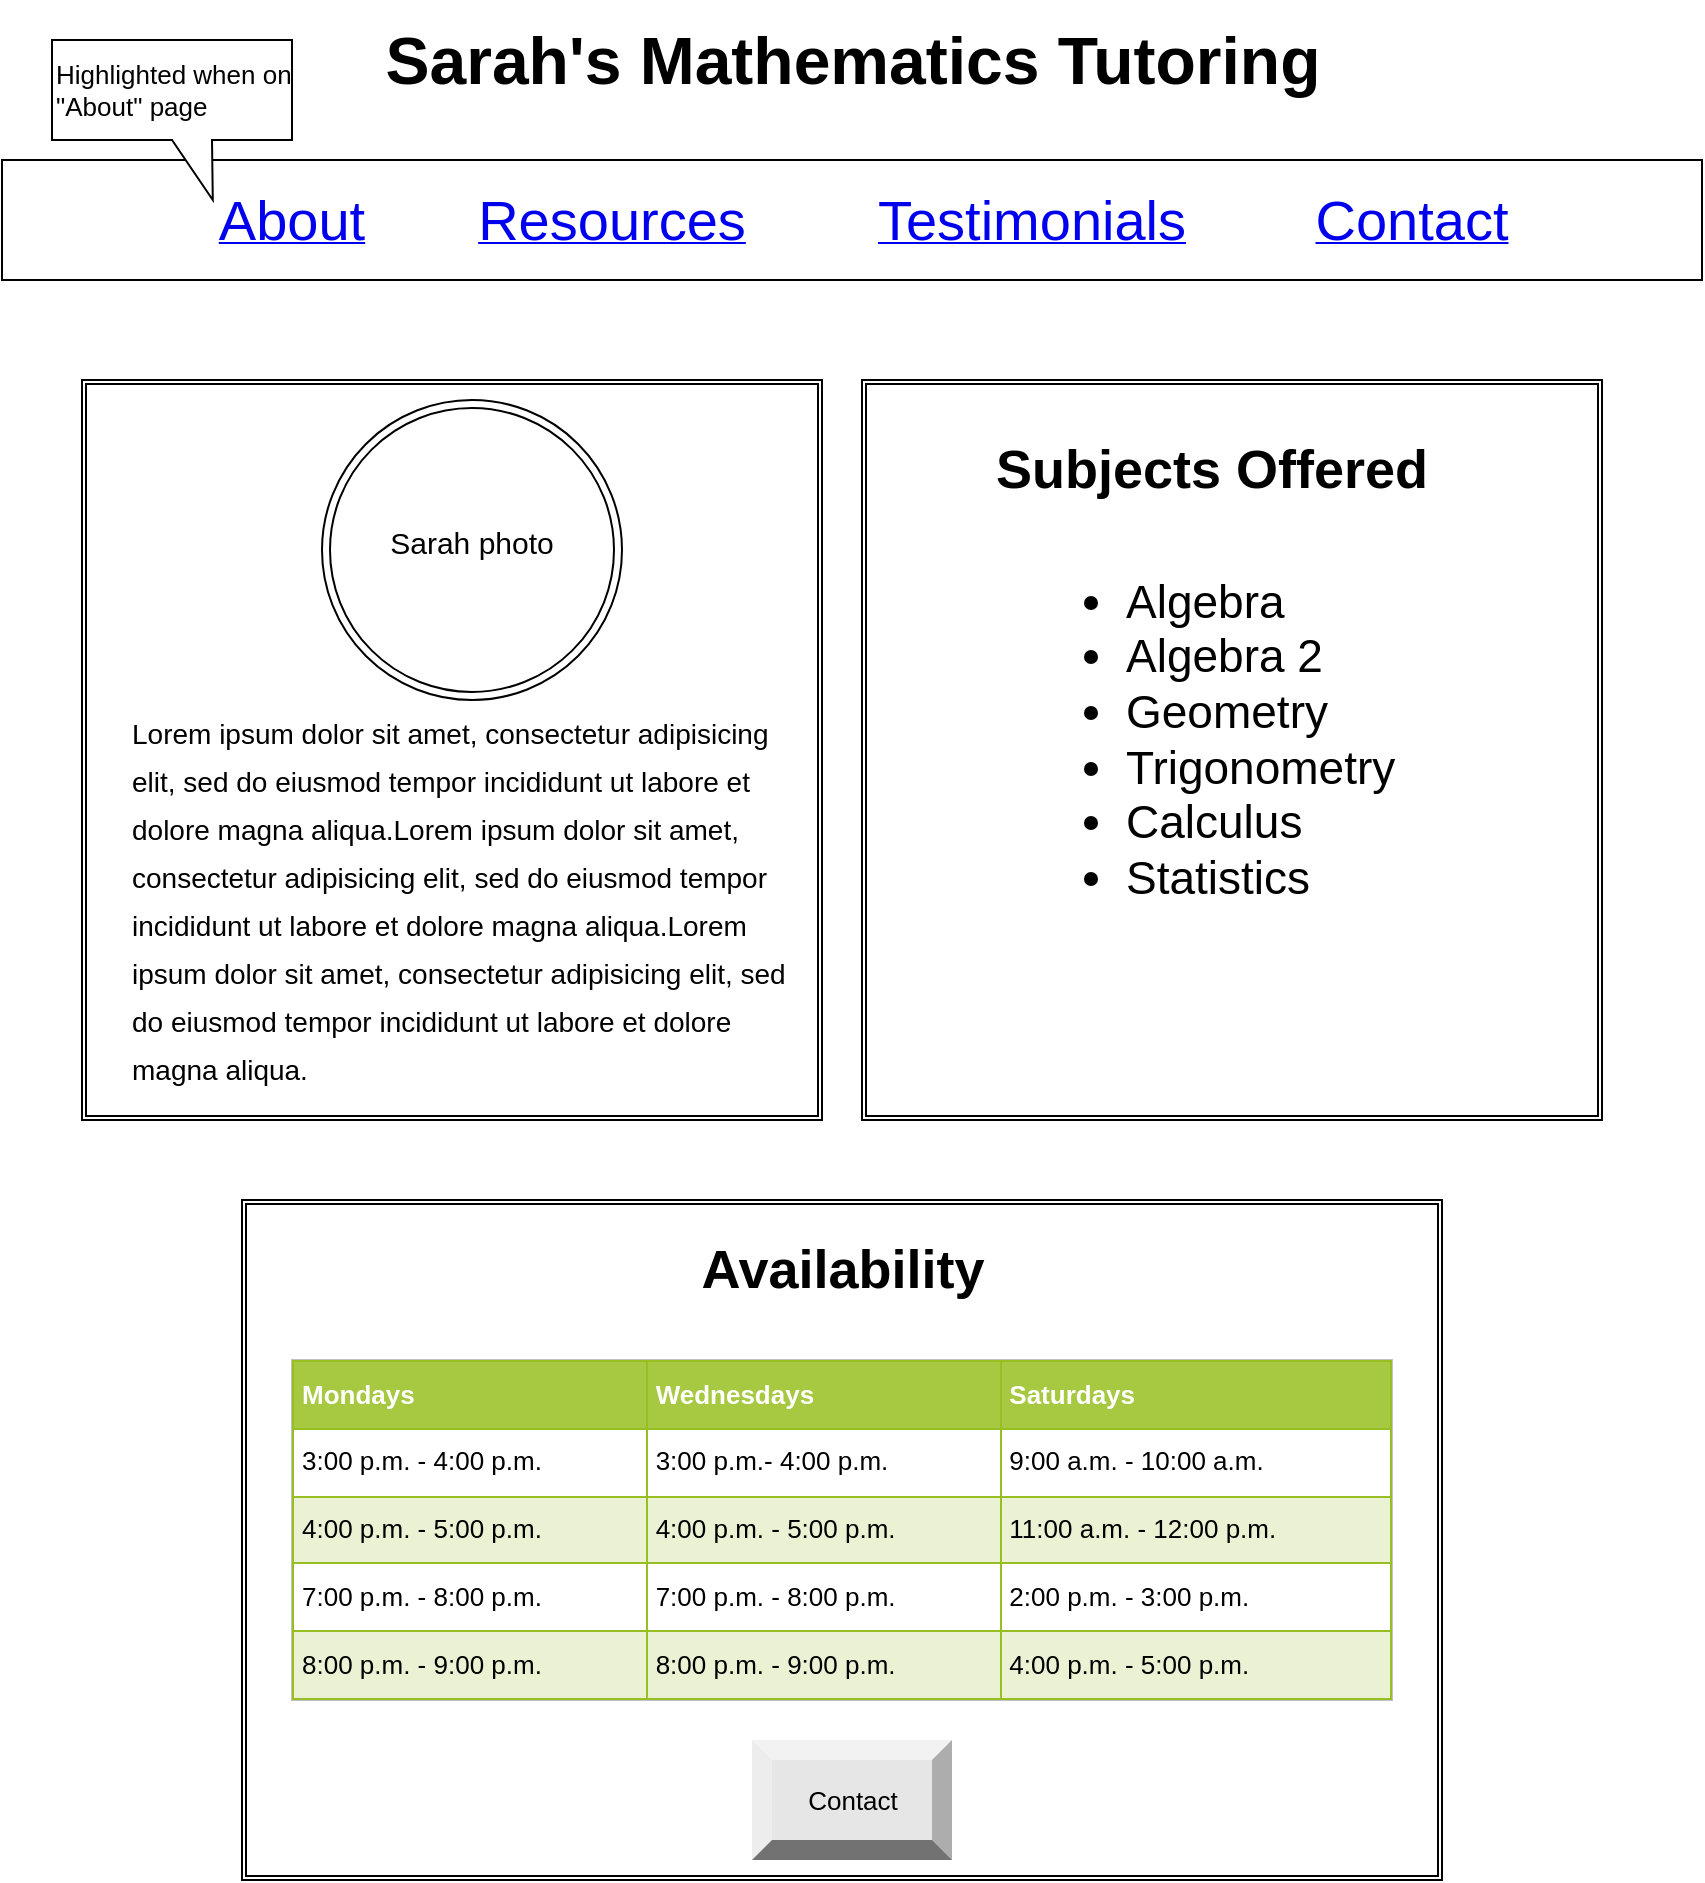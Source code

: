 <mxfile version="13.1.11" type="device"><diagram id="HY3h2QnMQoRczmUnkzMk" name="Page-1"><mxGraphModel dx="1422" dy="753" grid="1" gridSize="10" guides="1" tooltips="1" connect="1" arrows="1" fold="1" page="1" pageScale="1" pageWidth="850" pageHeight="1100" math="0" shadow="0"><root><mxCell id="0"/><mxCell id="1" parent="0"/><mxCell id="EfgyFLYu_05cxNpPPnBv-1" value="" style="rounded=0;whiteSpace=wrap;html=1;labelBackgroundColor=#009900;labelBorderColor=none;" vertex="1" parent="1"><mxGeometry y="100" width="850" height="60" as="geometry"/></mxCell><mxCell id="EfgyFLYu_05cxNpPPnBv-3" value="" style="shape=ext;double=1;whiteSpace=wrap;html=1;aspect=fixed;" vertex="1" parent="1"><mxGeometry x="40" y="210" width="370" height="370" as="geometry"/></mxCell><mxCell id="EfgyFLYu_05cxNpPPnBv-4" value="" style="shape=ext;double=1;whiteSpace=wrap;html=1;aspect=fixed;" vertex="1" parent="1"><mxGeometry x="430" y="210" width="370" height="370" as="geometry"/></mxCell><mxCell id="EfgyFLYu_05cxNpPPnBv-5" value="Sarah's Mathematics Tutoring" style="text;strokeColor=none;fillColor=none;html=1;fontSize=33;fontStyle=1;verticalAlign=middle;align=center;" vertex="1" parent="1"><mxGeometry x="180" y="20" width="490" height="60" as="geometry"/></mxCell><mxCell id="EfgyFLYu_05cxNpPPnBv-6" value="" style="ellipse;shape=doubleEllipse;whiteSpace=wrap;html=1;aspect=fixed;textDirection=rtl;" vertex="1" parent="1"><mxGeometry x="160" y="220" width="150" height="150" as="geometry"/></mxCell><mxCell id="EfgyFLYu_05cxNpPPnBv-12" value="&lt;span style=&quot;font-size: 15px&quot;&gt;Sarah photo&lt;/span&gt;" style="text;html=1;strokeColor=none;fillColor=none;align=center;verticalAlign=middle;whiteSpace=wrap;rounded=0;fontSize=33;" vertex="1" parent="1"><mxGeometry x="190" y="250" width="90" height="70" as="geometry"/></mxCell><mxCell id="EfgyFLYu_05cxNpPPnBv-23" value="&lt;ul style=&quot;font-size: 23px&quot;&gt;&lt;li style=&quot;font-size: 23px&quot;&gt;Algebra&lt;/li&gt;&lt;li style=&quot;font-size: 23px&quot;&gt;Algebra 2&lt;/li&gt;&lt;li style=&quot;font-size: 23px&quot;&gt;Geometry&lt;/li&gt;&lt;li style=&quot;font-size: 23px&quot;&gt;Trigonometry&lt;/li&gt;&lt;li style=&quot;font-size: 23px&quot;&gt;Calculus&lt;/li&gt;&lt;li style=&quot;font-size: 23px&quot;&gt;Statistics&lt;/li&gt;&lt;/ul&gt;" style="text;strokeColor=none;fillColor=none;html=1;whiteSpace=wrap;verticalAlign=middle;overflow=hidden;fontSize=23;" vertex="1" parent="1"><mxGeometry x="520" y="280" width="220" height="220" as="geometry"/></mxCell><UserObject label="&lt;font style=&quot;font-size: 28px&quot;&gt;About&lt;/font&gt;" link="https://www.draw.io" id="EfgyFLYu_05cxNpPPnBv-24"><mxCell style="text;html=1;strokeColor=none;fillColor=none;whiteSpace=wrap;align=center;verticalAlign=middle;fontColor=#0000EE;fontStyle=4;" vertex="1" parent="1"><mxGeometry x="60" y="100" width="170" height="60" as="geometry"/></mxCell></UserObject><UserObject label="&lt;font style=&quot;font-size: 28px&quot;&gt;Resources&lt;/font&gt;" link="https://www.draw.io" id="EfgyFLYu_05cxNpPPnBv-25"><mxCell style="text;html=1;strokeColor=none;fillColor=none;whiteSpace=wrap;align=center;verticalAlign=middle;fontColor=#0000EE;fontStyle=4;" vertex="1" parent="1"><mxGeometry x="220" y="100" width="170" height="60" as="geometry"/></mxCell></UserObject><UserObject label="&lt;font style=&quot;font-size: 28px&quot;&gt;Testimonials&lt;/font&gt;&lt;span style=&quot;color: rgba(0 , 0 , 0 , 0) ; font-family: monospace ; font-size: 0px&quot;&gt;%3CmxGraphModel%3E%3Croot%3E%3CmxCell%20id%3D%220%22%2F%3E%3CmxCell%20id%3D%221%22%20parent%3D%220%22%2F%3E%3CUserObject%20label%3D%22%26lt%3Bfont%20style%3D%26quot%3Bfont-size%3A%2028px%26quot%3B%26gt%3BResources%26lt%3B%2Ffont%26gt%3B%22%20link%3D%22https%3A%2F%2Fwww.draw.io%22%20id%3D%222%22%3E%3CmxCell%20style%3D%22text%3Bhtml%3D1%3BstrokeColor%3Dnone%3BfillColor%3Dnone%3BwhiteSpace%3Dwrap%3Balign%3Dcenter%3BverticalAlign%3Dmiddle%3BfontColor%3D%230000EE%3BfontStyle%3D4%3B%22%20vertex%3D%221%22%20parent%3D%221%22%3E%3CmxGeometry%20x%3D%22230%22%20y%3D%22100%22%20width%3D%22170%22%20height%3D%2260%22%20as%3D%22geometry%22%2F%3E%3C%2FmxCell%3E%3C%2FUserObject%3E%3C%2Froot%3E%3C%2FmxGraphModel%3E&lt;/span&gt;" link="https://www.draw.io" id="EfgyFLYu_05cxNpPPnBv-26"><mxCell style="text;html=1;strokeColor=none;fillColor=none;whiteSpace=wrap;align=center;verticalAlign=middle;fontColor=#0000EE;fontStyle=4;" vertex="1" parent="1"><mxGeometry x="430" y="100" width="170" height="60" as="geometry"/></mxCell></UserObject><UserObject label="&lt;font style=&quot;font-size: 28px&quot;&gt;Contact&lt;/font&gt;" link="https://www.draw.io" id="EfgyFLYu_05cxNpPPnBv-27"><mxCell style="text;html=1;strokeColor=none;fillColor=none;whiteSpace=wrap;align=center;verticalAlign=middle;fontColor=#0000EE;fontStyle=4;" vertex="1" parent="1"><mxGeometry x="620" y="100" width="170" height="60" as="geometry"/></mxCell></UserObject><mxCell id="EfgyFLYu_05cxNpPPnBv-29" value="&lt;h1 style=&quot;font-size: 20px&quot;&gt;&lt;/h1&gt;&lt;font style=&quot;font-size: 14px&quot;&gt;Lorem ipsum dolor&amp;nbsp;sit amet, consectetur adipisicing elit, sed do eiusmod tempor incididunt ut labore et dolore magna aliqua.Lorem ipsum dolor&amp;nbsp;sit amet, consectetur adipisicing elit, sed do eiusmod tempor incididunt ut labore et dolore magna aliqua.Lorem ipsum dolor&amp;nbsp;sit amet, consectetur adipisicing elit, sed do eiusmod tempor incididunt ut labore et dolore magna aliqua.&amp;nbsp;&lt;br&gt;&lt;/font&gt;" style="text;html=1;strokeColor=none;fillColor=none;spacing=5;spacingTop=-20;overflow=hidden;rounded=0;fontSize=20;align=left;whiteSpace=wrap;" vertex="1" parent="1"><mxGeometry x="60" y="370" width="345" height="240" as="geometry"/></mxCell><mxCell id="EfgyFLYu_05cxNpPPnBv-31" value="" style="shape=ext;double=1;rounded=0;whiteSpace=wrap;html=1;" vertex="1" parent="1"><mxGeometry x="120" y="620" width="600" height="340" as="geometry"/></mxCell><mxCell id="EfgyFLYu_05cxNpPPnBv-33" value="Subjects Offered" style="text;html=1;strokeColor=none;fillColor=none;align=center;verticalAlign=middle;whiteSpace=wrap;rounded=0;fontSize=27;fontStyle=1" vertex="1" parent="1"><mxGeometry x="495" y="225" width="220" height="60" as="geometry"/></mxCell><mxCell id="EfgyFLYu_05cxNpPPnBv-34" value="Availability" style="text;html=1;strokeColor=none;fillColor=none;align=center;verticalAlign=middle;whiteSpace=wrap;rounded=0;fontSize=27;fontStyle=1" vertex="1" parent="1"><mxGeometry x="327.5" y="640" width="185" height="30" as="geometry"/></mxCell><mxCell id="EfgyFLYu_05cxNpPPnBv-46" value="&lt;table border=&quot;1&quot; width=&quot;100%&quot; cellpadding=&quot;4&quot; style=&quot;width: 100% ; height: 100% ; border-collapse: collapse ; font-size: 13px&quot;&gt;&lt;tbody style=&quot;font-size: 13px&quot;&gt;&lt;tr style=&quot;background-color: rgb(167 , 201 , 66) ; color: rgb(255 , 255 , 255) ; border: 1px solid rgb(152 , 191 , 33) ; font-size: 13px&quot;&gt;&lt;th align=&quot;left&quot; style=&quot;font-size: 13px&quot;&gt;Mondays&lt;/th&gt;&lt;th align=&quot;left&quot; style=&quot;font-size: 13px&quot;&gt;Wednesdays&lt;/th&gt;&lt;th align=&quot;left&quot; style=&quot;font-size: 13px&quot;&gt;Saturdays&lt;/th&gt;&lt;/tr&gt;&lt;tr style=&quot;border: 1px solid rgb(152 , 191 , 33) ; font-size: 13px&quot;&gt;&lt;td style=&quot;font-size: 13px&quot;&gt;3:00 p.m. - 4:00 p.m.&lt;/td&gt;&lt;td style=&quot;font-size: 13px&quot;&gt;3:00 p.m.- 4:00 p.m.&lt;br&gt;&lt;/td&gt;&lt;td style=&quot;font-size: 13px&quot;&gt;9:00 a.m. - 10:00 a.m.&lt;/td&gt;&lt;/tr&gt;&lt;tr style=&quot;background-color: rgb(234 , 242 , 211) ; border: 1px solid rgb(152 , 191 , 33) ; font-size: 13px&quot;&gt;&lt;td&gt;4:00 p.m. - 5:00 p.m.&lt;span&gt;&#9;&lt;/span&gt;&lt;/td&gt;&lt;td&gt;4:00 p.m. - 5:00 p.m.&lt;span&gt;&#9;&lt;/span&gt;&lt;/td&gt;&lt;td&gt;11:00 a.m. - 12:00 p.m.&lt;span&gt;&#9;&lt;/span&gt;&lt;/td&gt;&lt;/tr&gt;&lt;tr style=&quot;border: 1px solid rgb(152 , 191 , 33) ; font-size: 13px&quot;&gt;&lt;td style=&quot;font-size: 13px&quot;&gt;7:00 p.m. - 8:00 p.m.&lt;/td&gt;&lt;td&gt;7:00 p.m. - 8:00 p.m.&lt;span&gt;&#9;&lt;/span&gt;&lt;/td&gt;&lt;td style=&quot;font-size: 13px&quot;&gt;2:00 p.m. - 3:00 p.m.&lt;/td&gt;&lt;/tr&gt;&lt;tr style=&quot;background-color: rgb(234 , 242 , 211) ; border: 1px solid rgb(152 , 191 , 33) ; font-size: 13px&quot;&gt;&lt;td style=&quot;font-size: 13px&quot;&gt;8:00 p.m. - 9:00 p.m.&lt;/td&gt;&lt;td&gt;8:00 p.m. - 9:00 p.m.&lt;span&gt;&#9;&lt;/span&gt;&lt;/td&gt;&lt;td&gt;4:00 p.m. - 5:00 p.m.&lt;br&gt;&lt;/td&gt;&lt;/tr&gt;&lt;/tbody&gt;&lt;/table&gt;" style="text;html=1;strokeColor=#c0c0c0;fillColor=#ffffff;overflow=fill;rounded=0;fontSize=13;align=left;" vertex="1" parent="1"><mxGeometry x="145" y="700" width="550" height="170" as="geometry"/></mxCell><mxCell id="EfgyFLYu_05cxNpPPnBv-47" value="Contact" style="labelPosition=center;verticalLabelPosition=middle;align=center;html=1;shape=mxgraph.basic.shaded_button;dx=10;fillColor=#E6E6E6;strokeColor=none;labelBackgroundColor=none;fontSize=13;" vertex="1" parent="1"><mxGeometry x="375" y="890" width="100" height="60" as="geometry"/></mxCell><mxCell id="EfgyFLYu_05cxNpPPnBv-50" value="Highlighted when on &quot;About&quot; page" style="shape=callout;whiteSpace=wrap;html=1;perimeter=calloutPerimeter;labelBackgroundColor=none;fontSize=13;align=left;position2=0.67;" vertex="1" parent="1"><mxGeometry x="25" y="40" width="120" height="80" as="geometry"/></mxCell></root></mxGraphModel></diagram></mxfile>